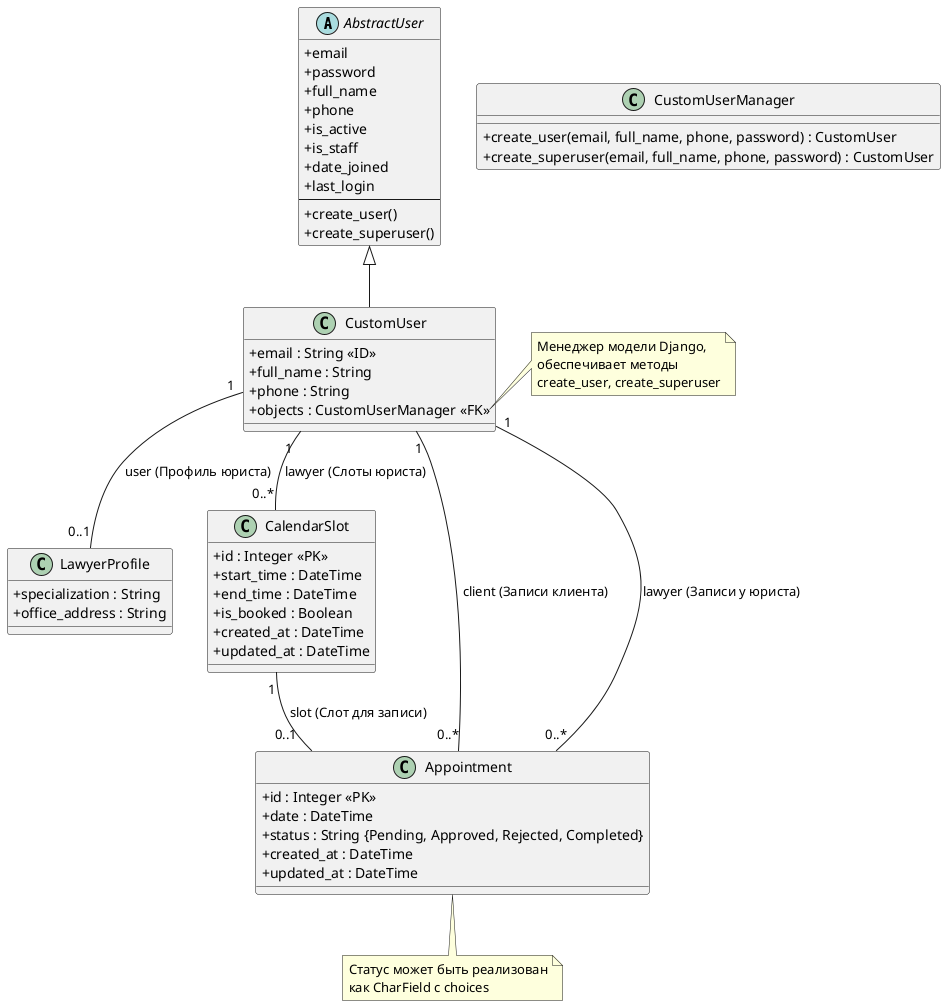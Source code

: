 @startuml ClassDiagramCorrected
skinparam classAttributeIconSize 0

abstract class AbstractUser {
  +email
  +password
  +full_name
  +phone
  +is_active
  +is_staff
  +date_joined
  +last_login
  --
  +create_user()
  +create_superuser()
}

class CustomUser extends AbstractUser {
  +email : String <<ID>>
  +full_name : String
  +phone : String
  +objects : CustomUserManager <<FK>>
}
note right of CustomUser::objects
  Менеджер модели Django,
  обеспечивает методы
  create_user, create_superuser
end note

class CustomUserManager {
  +create_user(email, full_name, phone, password) : CustomUser
  +create_superuser(email, full_name, phone, password) : CustomUser
}
' Связь между CustomUser и CustomUserManager не является стандартной UML ассоциацией,
' это особенность Django. Мы можем показать это через зависимость или примечание.
' CustomUser ..> CustomUserManager : uses > (или просто оставить примечание)

class LawyerProfile {
  +specialization : String
  +office_address : String
}
CustomUser "1" -- "0..1" LawyerProfile : user (Профиль юриста)

class CalendarSlot {
  +id : Integer <<PK>>
  +start_time : DateTime
  +end_time : DateTime
  +is_booked : Boolean
  +created_at : DateTime
  +updated_at : DateTime
}
CustomUser "1" -- "0..*" CalendarSlot : lawyer (Слоты юриста)

class Appointment {
  +id : Integer <<PK>>
  +date : DateTime
  +status : String {Pending, Approved, Rejected, Completed}
  +created_at : DateTime
  +updated_at : DateTime
}
CustomUser "1" -- "0..*" Appointment : client (Записи клиента)
CustomUser "1" -- "0..*" Appointment : lawyer (Записи у юриста)
CalendarSlot "1" -- "0..1" Appointment : slot (Слот для записи)


note "Статус может быть реализован\nкак CharField с choices" as N1
Appointment .. N1
@enduml